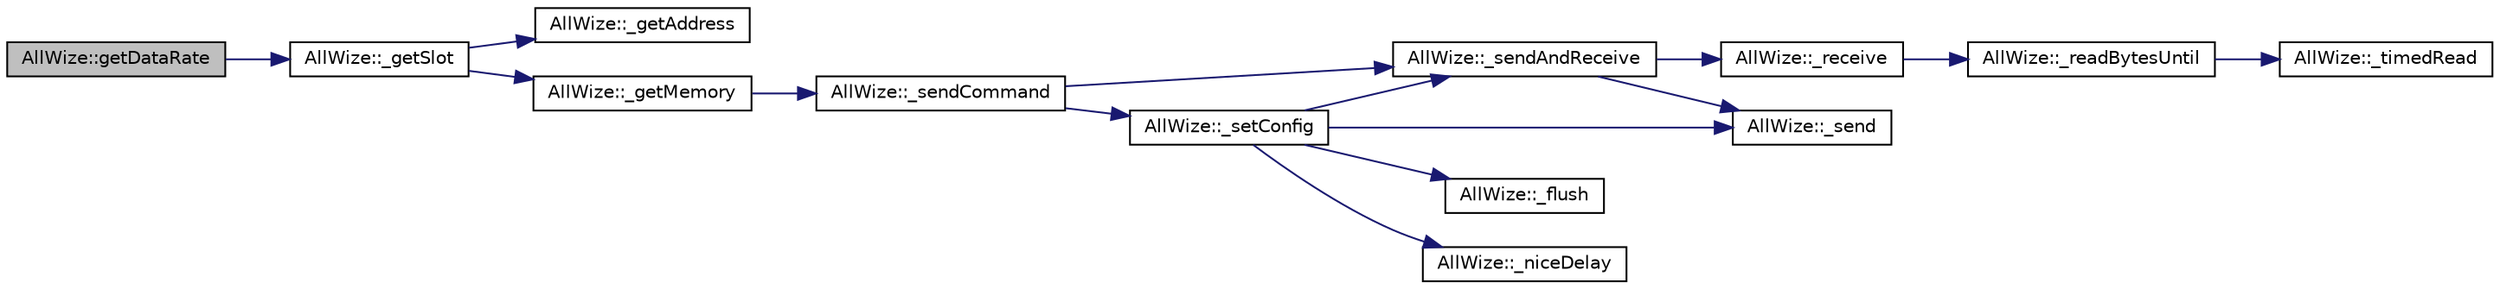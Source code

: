 digraph "AllWize::getDataRate"
{
 // LATEX_PDF_SIZE
  edge [fontname="Helvetica",fontsize="10",labelfontname="Helvetica",labelfontsize="10"];
  node [fontname="Helvetica",fontsize="10",shape=record];
  rankdir="LR";
  Node1 [label="AllWize::getDataRate",height=0.2,width=0.4,color="black", fillcolor="grey75", style="filled", fontcolor="black",tooltip="Gets the data rate stored in non-volatile memory."];
  Node1 -> Node2 [color="midnightblue",fontsize="10",style="solid",fontname="Helvetica"];
  Node2 [label="AllWize::_getSlot",height=0.2,width=0.4,color="black", fillcolor="white", style="filled",URL="$classAllWize.html#ac0d6169d045fc89d16c17e8cfe838169",tooltip="Returns the contents of single-byte memory slot."];
  Node2 -> Node3 [color="midnightblue",fontsize="10",style="solid",fontname="Helvetica"];
  Node3 [label="AllWize::_getAddress",height=0.2,width=0.4,color="black", fillcolor="white", style="filled",URL="$classAllWize.html#a15521b383a1cf20ac9e7adf6bc90b792",tooltip="Return the physical memory address for the given slot."];
  Node2 -> Node4 [color="midnightblue",fontsize="10",style="solid",fontname="Helvetica"];
  Node4 [label="AllWize::_getMemory",height=0.2,width=0.4,color="black", fillcolor="white", style="filled",URL="$classAllWize.html#a34b0c983476c007f65c9da0501a4037d",tooltip="Returns the contents of memory address."];
  Node4 -> Node5 [color="midnightblue",fontsize="10",style="solid",fontname="Helvetica"];
  Node5 [label="AllWize::_sendCommand",height=0.2,width=0.4,color="black", fillcolor="white", style="filled",URL="$classAllWize.html#aa396ffb4a719730440575425c981adef",tooltip="Sends a command with the given data."];
  Node5 -> Node6 [color="midnightblue",fontsize="10",style="solid",fontname="Helvetica"];
  Node6 [label="AllWize::_sendAndReceive",height=0.2,width=0.4,color="black", fillcolor="white", style="filled",URL="$classAllWize.html#af4c575f742b3c2a837058846b83fbfe1",tooltip="Sends a binary buffer and waits for response. Returns the number of bytes received and stored in the ..."];
  Node6 -> Node7 [color="midnightblue",fontsize="10",style="solid",fontname="Helvetica"];
  Node7 [label="AllWize::_receive",height=0.2,width=0.4,color="black", fillcolor="white", style="filled",URL="$classAllWize.html#a197c8bd0c47789acefd4e360ca697feb",tooltip="Listens to incoming data from the module until timeout or END_OF_RESPONSE."];
  Node7 -> Node8 [color="midnightblue",fontsize="10",style="solid",fontname="Helvetica"];
  Node8 [label="AllWize::_readBytesUntil",height=0.2,width=0.4,color="black", fillcolor="white", style="filled",URL="$classAllWize.html#a3cdbc480293b0e3c24107c549b485d5c",tooltip="Reads the stream buffer up to a certain char or times out."];
  Node8 -> Node9 [color="midnightblue",fontsize="10",style="solid",fontname="Helvetica"];
  Node9 [label="AllWize::_timedRead",height=0.2,width=0.4,color="black", fillcolor="white", style="filled",URL="$classAllWize.html#ac33ba05cebc3de22babb477922a07eaf",tooltip="Reads a byte from the stream with a timeout."];
  Node6 -> Node10 [color="midnightblue",fontsize="10",style="solid",fontname="Helvetica"];
  Node10 [label="AllWize::_send",height=0.2,width=0.4,color="black", fillcolor="white", style="filled",URL="$classAllWize.html#ac194cac5fd63b864ef567fb7a51a2ac9",tooltip="Sends a binary buffer to the module UART. Returns the number of bytes actually sent."];
  Node5 -> Node11 [color="midnightblue",fontsize="10",style="solid",fontname="Helvetica"];
  Node11 [label="AllWize::_setConfig",height=0.2,width=0.4,color="black", fillcolor="white", style="filled",URL="$classAllWize.html#a493af0599b973f713192b175000264e6",tooltip="Sets or unsets config mode."];
  Node11 -> Node12 [color="midnightblue",fontsize="10",style="solid",fontname="Helvetica"];
  Node12 [label="AllWize::_flush",height=0.2,width=0.4,color="black", fillcolor="white", style="filled",URL="$classAllWize.html#ace21941ce1a1174ef567c1a269ebf551",tooltip="Flushes the serial line to the module."];
  Node11 -> Node13 [color="midnightblue",fontsize="10",style="solid",fontname="Helvetica"];
  Node13 [label="AllWize::_niceDelay",height=0.2,width=0.4,color="black", fillcolor="white", style="filled",URL="$classAllWize.html#afeed45d2a47e184092d6dcd64c22fb72",tooltip="Does a non-blocking delay."];
  Node11 -> Node10 [color="midnightblue",fontsize="10",style="solid",fontname="Helvetica"];
  Node11 -> Node6 [color="midnightblue",fontsize="10",style="solid",fontname="Helvetica"];
}
